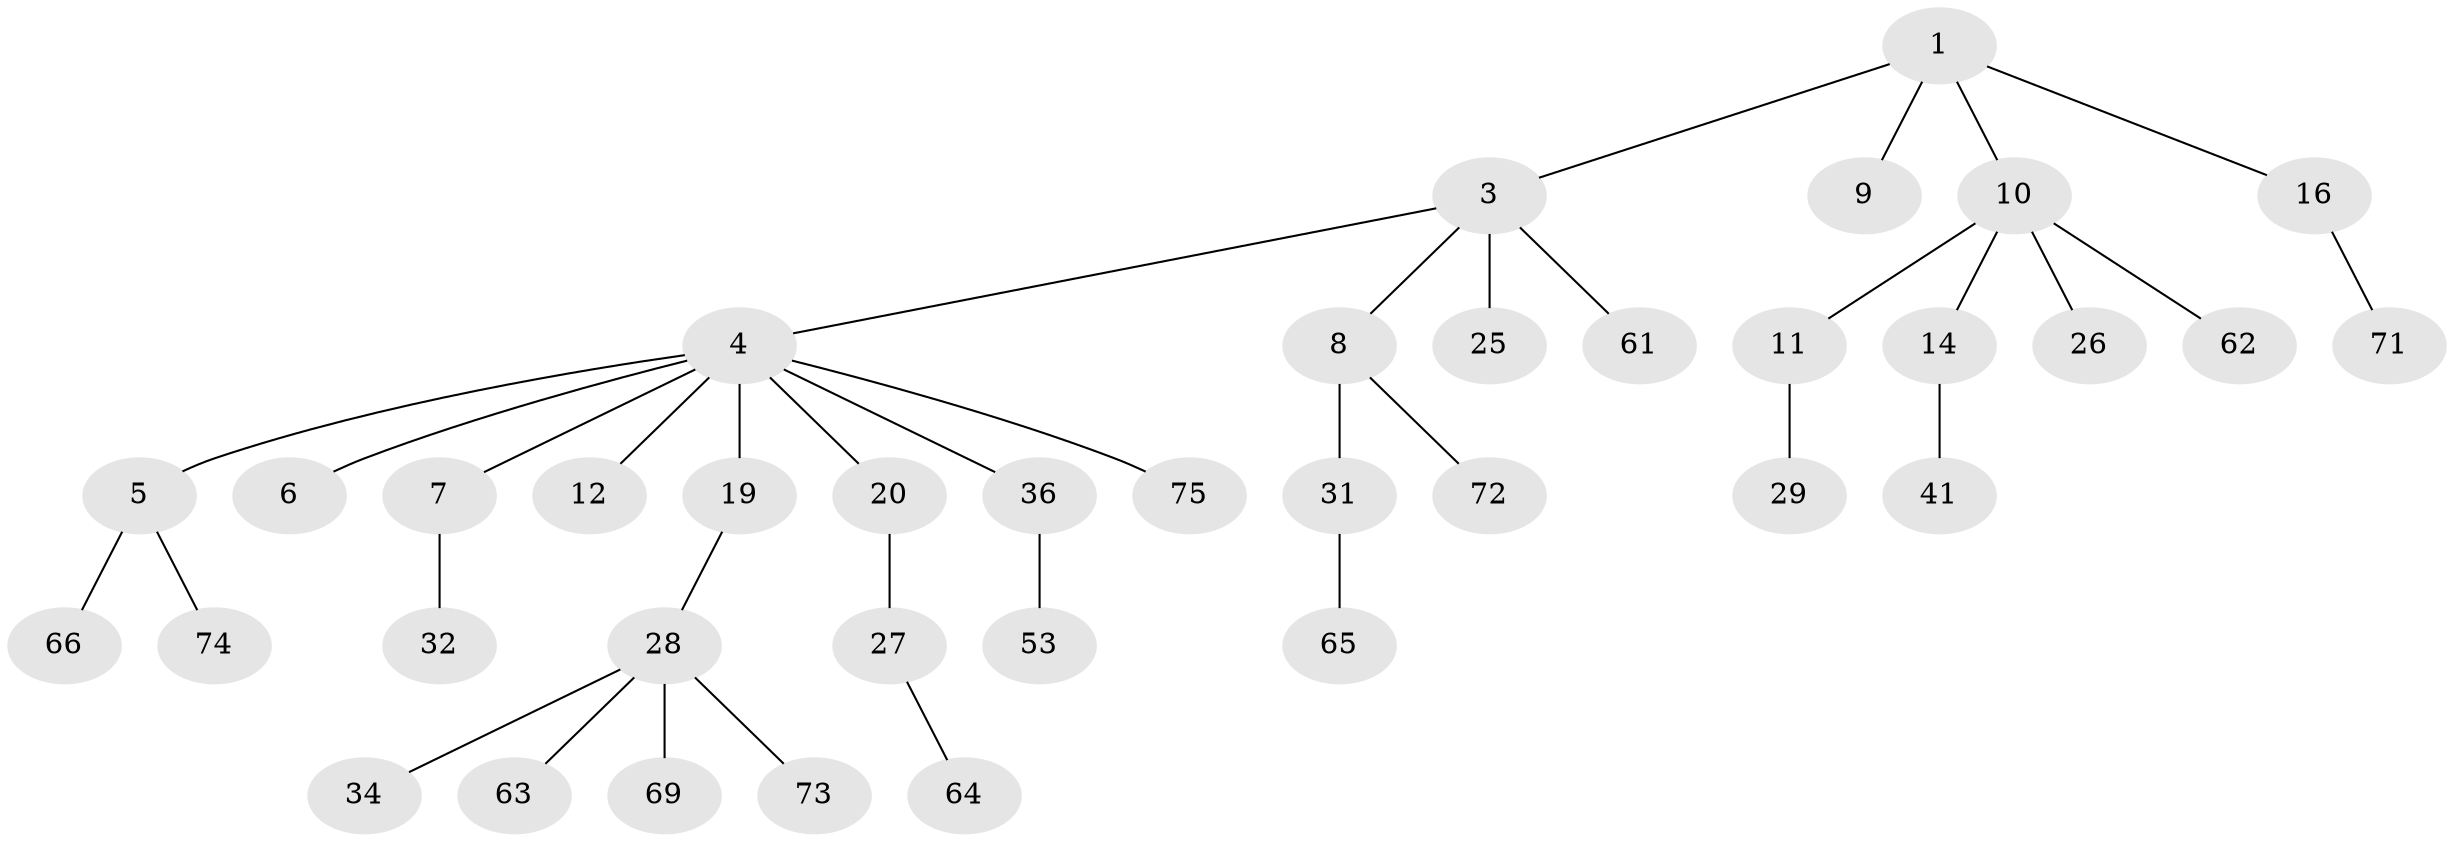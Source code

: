 // original degree distribution, {5: 0.02631578947368421, 3: 0.18421052631578946, 9: 0.013157894736842105, 4: 0.05263157894736842, 1: 0.5394736842105263, 6: 0.013157894736842105, 2: 0.17105263157894737}
// Generated by graph-tools (version 1.1) at 2025/15/03/09/25 04:15:21]
// undirected, 38 vertices, 37 edges
graph export_dot {
graph [start="1"]
  node [color=gray90,style=filled];
  1 [super="+2+40+24"];
  3;
  4;
  5 [super="+39+38+17"];
  6;
  7 [super="+13"];
  8 [super="+23+59"];
  9;
  10 [super="+35"];
  11;
  12 [super="+67+15"];
  14;
  16 [super="+21+68"];
  19 [super="+22+70"];
  20;
  25;
  26;
  27 [super="+30"];
  28 [super="+42+46"];
  29;
  31 [super="+33"];
  32;
  34;
  36 [super="+45+47"];
  41;
  53;
  61;
  62;
  63;
  64 [super="+76"];
  65;
  66;
  69;
  71;
  72;
  73;
  74;
  75;
  1 -- 3;
  1 -- 9;
  1 -- 16;
  1 -- 10;
  3 -- 4;
  3 -- 8;
  3 -- 25;
  3 -- 61;
  4 -- 5;
  4 -- 6;
  4 -- 7;
  4 -- 12;
  4 -- 19;
  4 -- 20;
  4 -- 36;
  4 -- 75;
  5 -- 74;
  5 -- 66;
  7 -- 32;
  8 -- 31;
  8 -- 72;
  10 -- 11;
  10 -- 14;
  10 -- 26;
  10 -- 62;
  11 -- 29;
  14 -- 41;
  16 -- 71;
  19 -- 28;
  20 -- 27;
  27 -- 64;
  28 -- 34;
  28 -- 73;
  28 -- 69;
  28 -- 63;
  31 -- 65;
  36 -- 53;
}
